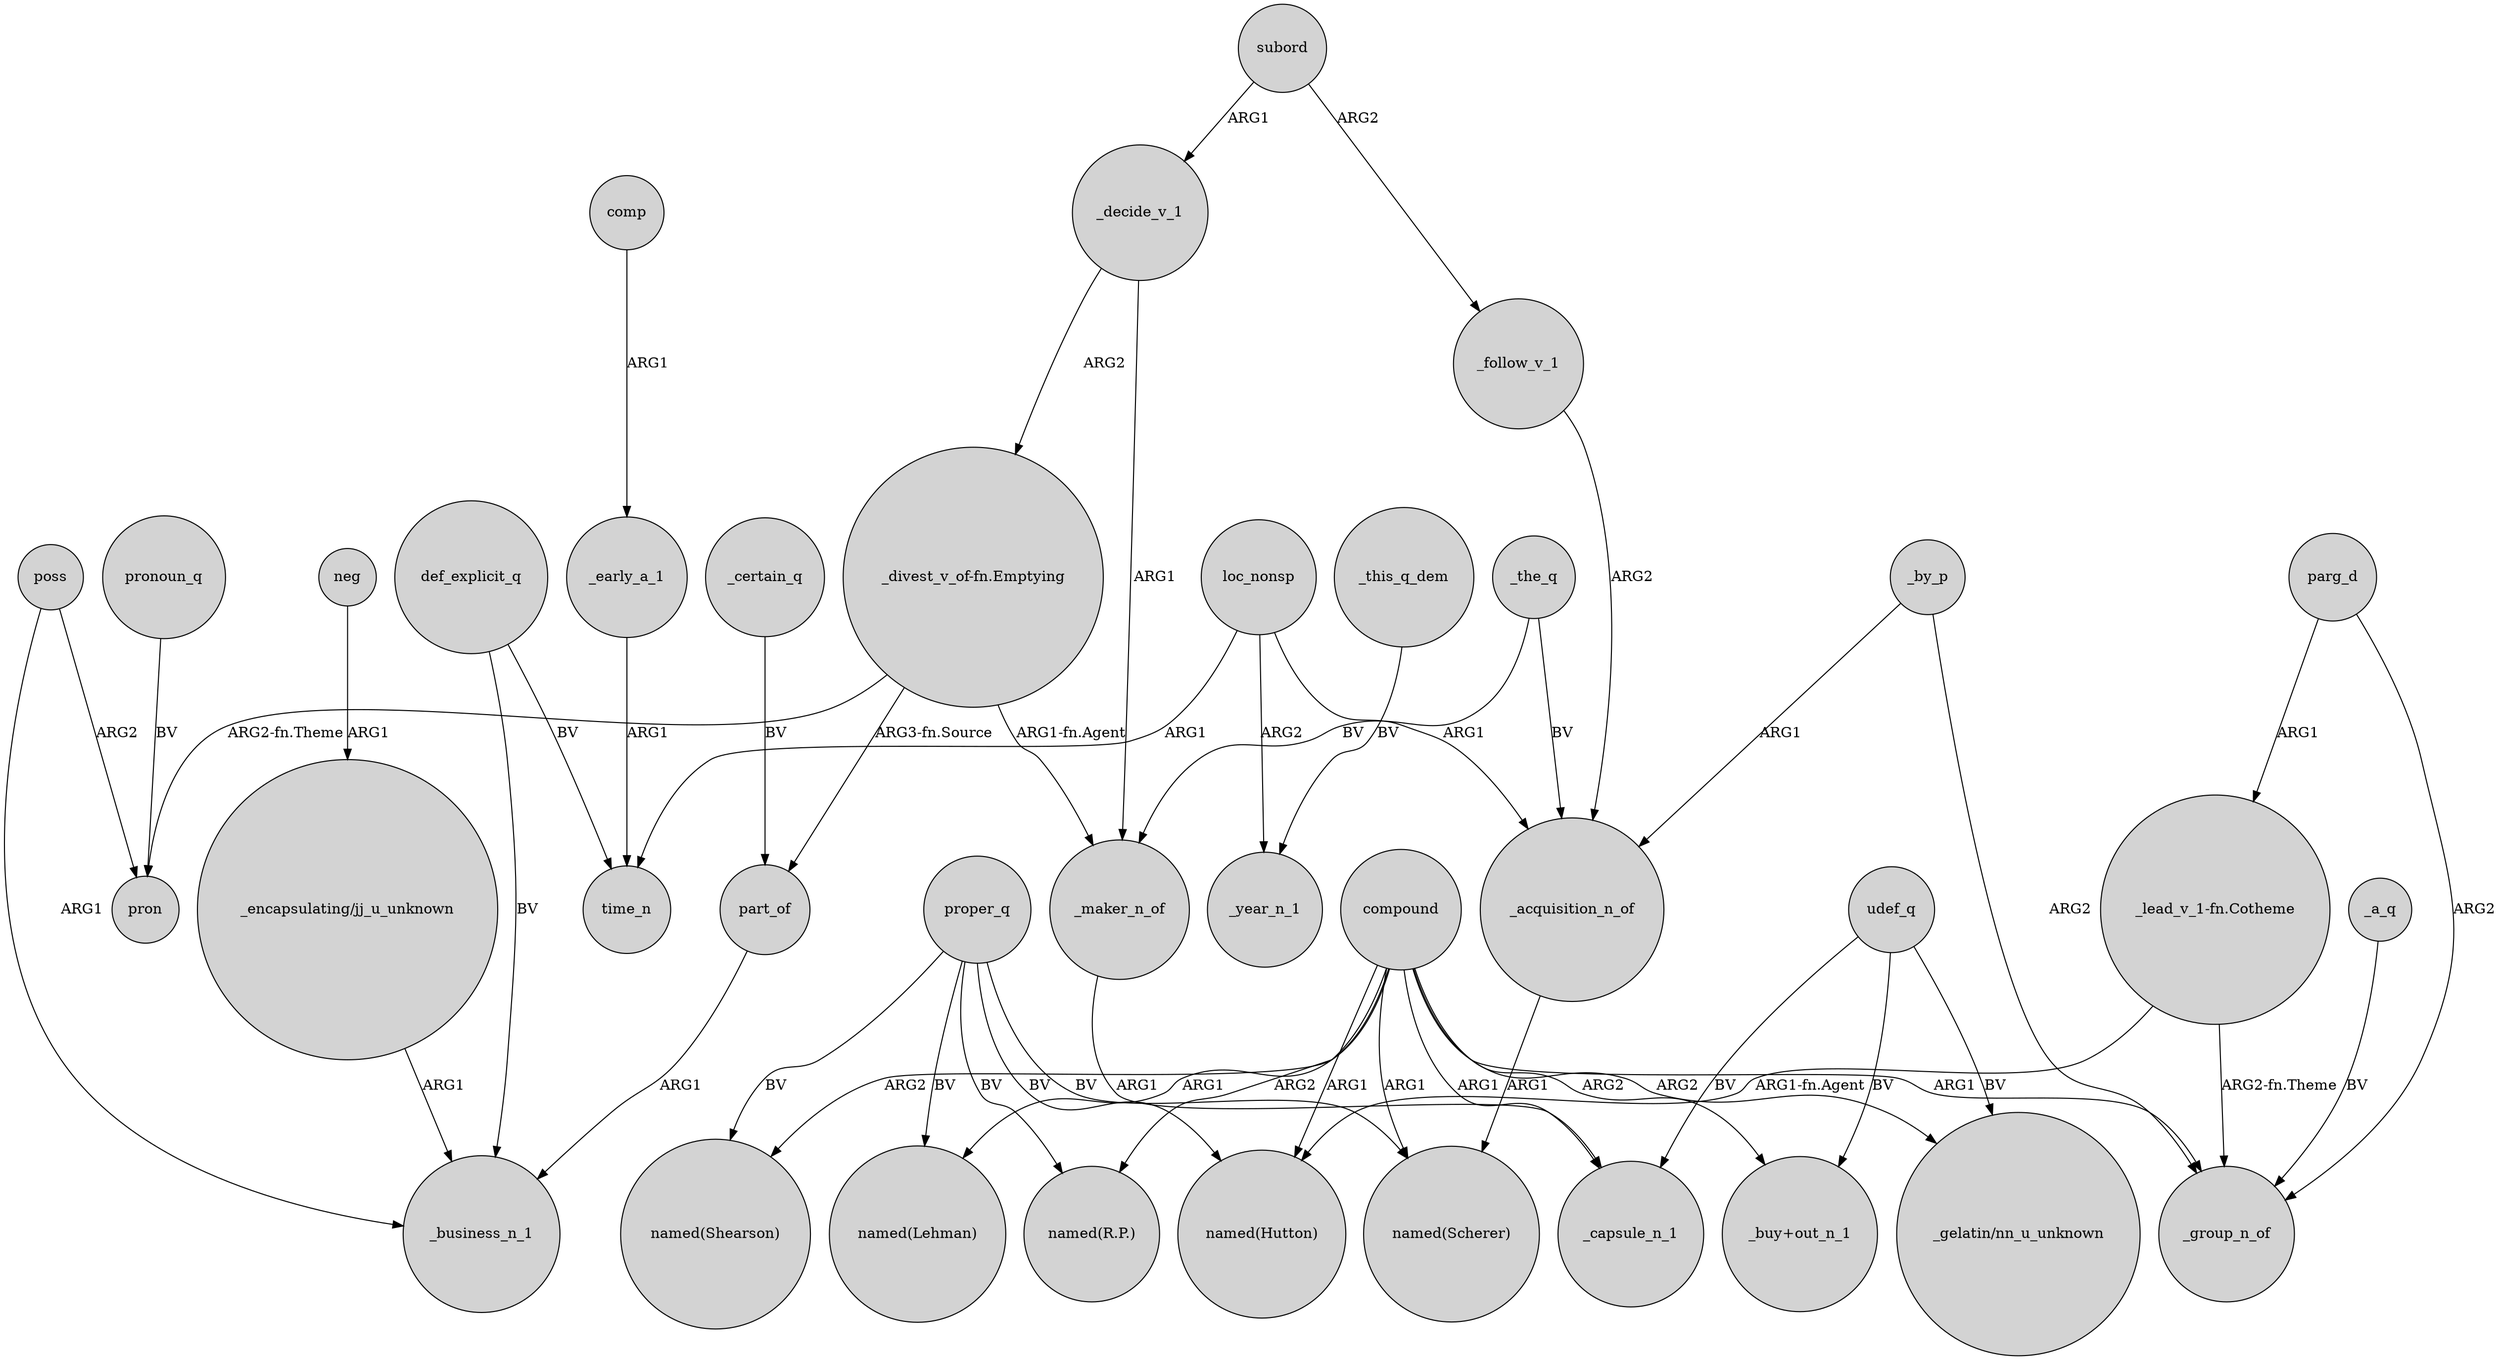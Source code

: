 digraph {
	node [shape=circle style=filled]
	_decide_v_1 -> "_divest_v_of-fn.Emptying" [label=ARG2]
	_certain_q -> part_of [label=BV]
	parg_d -> "_lead_v_1-fn.Cotheme" [label=ARG1]
	proper_q -> "named(Scherer)" [label=BV]
	proper_q -> "named(R.P.)" [label=BV]
	proper_q -> "named(Shearson)" [label=BV]
	poss -> pron [label=ARG2]
	"_lead_v_1-fn.Cotheme" -> _group_n_of [label="ARG2-fn.Theme"]
	def_explicit_q -> time_n [label=BV]
	"_encapsulating/jj_u_unknown" -> _business_n_1 [label=ARG1]
	"_divest_v_of-fn.Emptying" -> _maker_n_of [label="ARG1-fn.Agent"]
	part_of -> _business_n_1 [label=ARG1]
	_acquisition_n_of -> "named(Scherer)" [label=ARG1]
	_by_p -> _acquisition_n_of [label=ARG1]
	subord -> _decide_v_1 [label=ARG1]
	compound -> "named(Hutton)" [label=ARG1]
	poss -> _business_n_1 [label=ARG1]
	"_lead_v_1-fn.Cotheme" -> "named(Hutton)" [label="ARG1-fn.Agent"]
	_decide_v_1 -> _maker_n_of [label=ARG1]
	subord -> _follow_v_1 [label=ARG2]
	parg_d -> _group_n_of [label=ARG2]
	udef_q -> "_gelatin/nn_u_unknown" [label=BV]
	compound -> "_buy+out_n_1" [label=ARG2]
	neg -> "_encapsulating/jj_u_unknown" [label=ARG1]
	_the_q -> _maker_n_of [label=BV]
	loc_nonsp -> time_n [label=ARG1]
	udef_q -> "_buy+out_n_1" [label=BV]
	compound -> _capsule_n_1 [label=ARG1]
	comp -> _early_a_1 [label=ARG1]
	proper_q -> "named(Lehman)" [label=BV]
	proper_q -> "named(Hutton)" [label=BV]
	pronoun_q -> pron [label=BV]
	_maker_n_of -> _capsule_n_1 [label=ARG1]
	loc_nonsp -> _year_n_1 [label=ARG2]
	"_divest_v_of-fn.Emptying" -> part_of [label="ARG3-fn.Source"]
	compound -> "named(Scherer)" [label=ARG1]
	_early_a_1 -> time_n [label=ARG1]
	udef_q -> _capsule_n_1 [label=BV]
	_the_q -> _acquisition_n_of [label=BV]
	compound -> "named(R.P.)" [label=ARG2]
	compound -> "named(Shearson)" [label=ARG2]
	_follow_v_1 -> _acquisition_n_of [label=ARG2]
	_a_q -> _group_n_of [label=BV]
	compound -> "_gelatin/nn_u_unknown" [label=ARG2]
	loc_nonsp -> _acquisition_n_of [label=ARG1]
	compound -> "named(Lehman)" [label=ARG1]
	_by_p -> _group_n_of [label=ARG2]
	compound -> _group_n_of [label=ARG1]
	"_divest_v_of-fn.Emptying" -> pron [label="ARG2-fn.Theme"]
	def_explicit_q -> _business_n_1 [label=BV]
	_this_q_dem -> _year_n_1 [label=BV]
}
